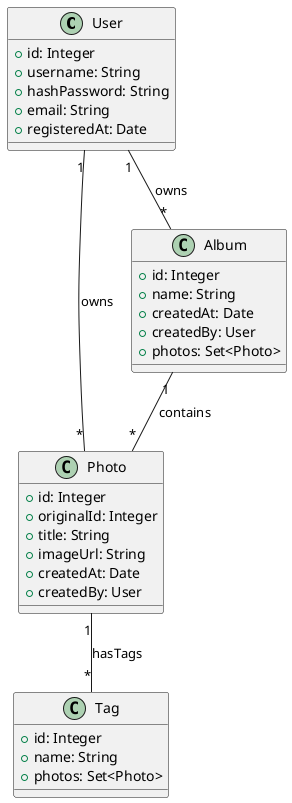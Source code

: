 @startuml "ANIPHOTO DOMAIN MODEL DIAGRAM"

    class User {
        +id: Integer
        +username: String
        +hashPassword: String
        +email: String
        +registeredAt: Date
    }

    class Photo {
        +id: Integer
        +originalId: Integer
        +title: String
        +imageUrl: String
        +createdAt: Date
        +createdBy: User
    }

    class Album {
        +id: Integer
        +name: String
        +createdAt: Date
        +createdBy: User
        +photos: Set<Photo>
    }

    class Tag {
        +id: Integer
        +name: String
        +photos: Set<Photo>
    }

    User "1" -- "*" Photo : owns
    User "1" -- "*" Album : owns
    Photo "1" -- "*" Tag : hasTags
    Album "1" -- "*" Photo : contains

@enduml
